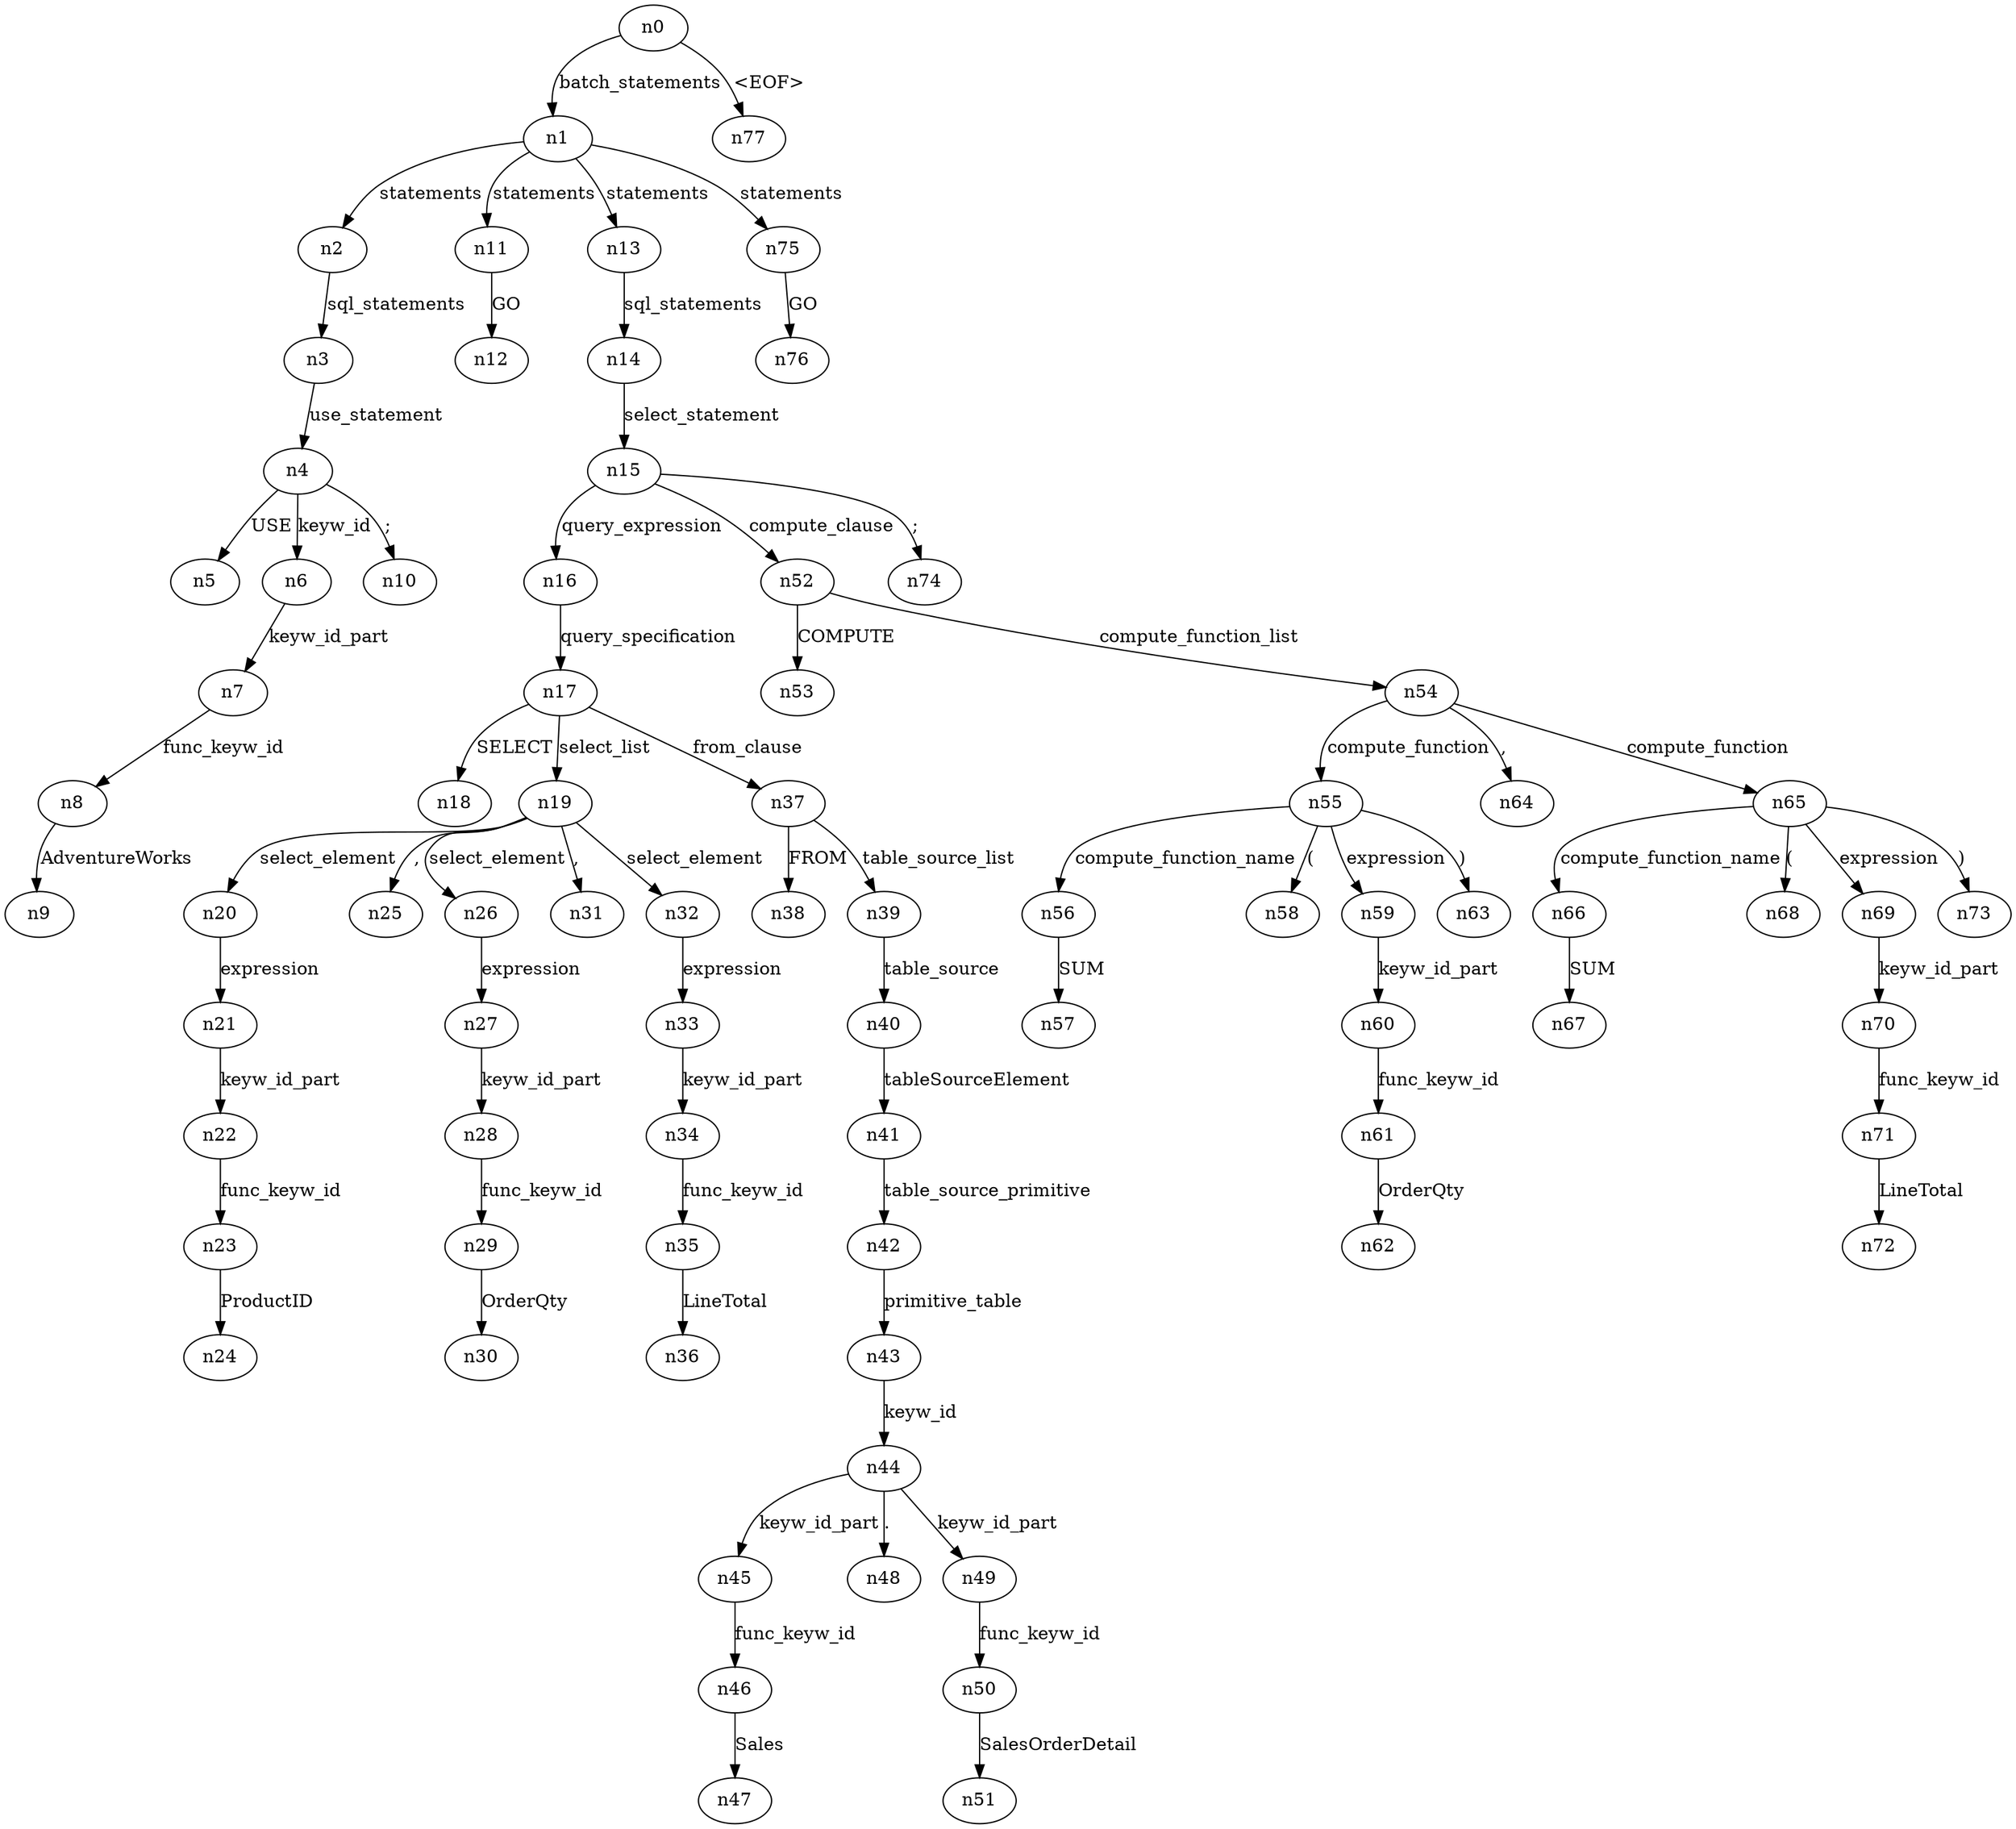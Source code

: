 digraph ParseTree {
  n0 -> n1 [label="batch_statements"];
  n1 -> n2 [label="statements"];
  n2 -> n3 [label="sql_statements"];
  n3 -> n4 [label="use_statement"];
  n4 -> n5 [label="USE"];
  n4 -> n6 [label="keyw_id"];
  n6 -> n7 [label="keyw_id_part"];
  n7 -> n8 [label="func_keyw_id"];
  n8 -> n9 [label="AdventureWorks"];
  n4 -> n10 [label=";"];
  n1 -> n11 [label="statements"];
  n11 -> n12 [label="GO"];
  n1 -> n13 [label="statements"];
  n13 -> n14 [label="sql_statements"];
  n14 -> n15 [label="select_statement"];
  n15 -> n16 [label="query_expression"];
  n16 -> n17 [label="query_specification"];
  n17 -> n18 [label="SELECT"];
  n17 -> n19 [label="select_list"];
  n19 -> n20 [label="select_element"];
  n20 -> n21 [label="expression"];
  n21 -> n22 [label="keyw_id_part"];
  n22 -> n23 [label="func_keyw_id"];
  n23 -> n24 [label="ProductID"];
  n19 -> n25 [label=","];
  n19 -> n26 [label="select_element"];
  n26 -> n27 [label="expression"];
  n27 -> n28 [label="keyw_id_part"];
  n28 -> n29 [label="func_keyw_id"];
  n29 -> n30 [label="OrderQty"];
  n19 -> n31 [label=","];
  n19 -> n32 [label="select_element"];
  n32 -> n33 [label="expression"];
  n33 -> n34 [label="keyw_id_part"];
  n34 -> n35 [label="func_keyw_id"];
  n35 -> n36 [label="LineTotal"];
  n17 -> n37 [label="from_clause"];
  n37 -> n38 [label="FROM"];
  n37 -> n39 [label="table_source_list"];
  n39 -> n40 [label="table_source"];
  n40 -> n41 [label="tableSourceElement"];
  n41 -> n42 [label="table_source_primitive"];
  n42 -> n43 [label="primitive_table"];
  n43 -> n44 [label="keyw_id"];
  n44 -> n45 [label="keyw_id_part"];
  n45 -> n46 [label="func_keyw_id"];
  n46 -> n47 [label="Sales"];
  n44 -> n48 [label="."];
  n44 -> n49 [label="keyw_id_part"];
  n49 -> n50 [label="func_keyw_id"];
  n50 -> n51 [label="SalesOrderDetail"];
  n15 -> n52 [label="compute_clause"];
  n52 -> n53 [label="COMPUTE"];
  n52 -> n54 [label="compute_function_list"];
  n54 -> n55 [label="compute_function"];
  n55 -> n56 [label="compute_function_name"];
  n56 -> n57 [label="SUM"];
  n55 -> n58 [label="("];
  n55 -> n59 [label="expression"];
  n59 -> n60 [label="keyw_id_part"];
  n60 -> n61 [label="func_keyw_id"];
  n61 -> n62 [label="OrderQty"];
  n55 -> n63 [label=")"];
  n54 -> n64 [label=","];
  n54 -> n65 [label="compute_function"];
  n65 -> n66 [label="compute_function_name"];
  n66 -> n67 [label="SUM"];
  n65 -> n68 [label="("];
  n65 -> n69 [label="expression"];
  n69 -> n70 [label="keyw_id_part"];
  n70 -> n71 [label="func_keyw_id"];
  n71 -> n72 [label="LineTotal"];
  n65 -> n73 [label=")"];
  n15 -> n74 [label=";"];
  n1 -> n75 [label="statements"];
  n75 -> n76 [label="GO"];
  n0 -> n77 [label="<EOF>"];
}
